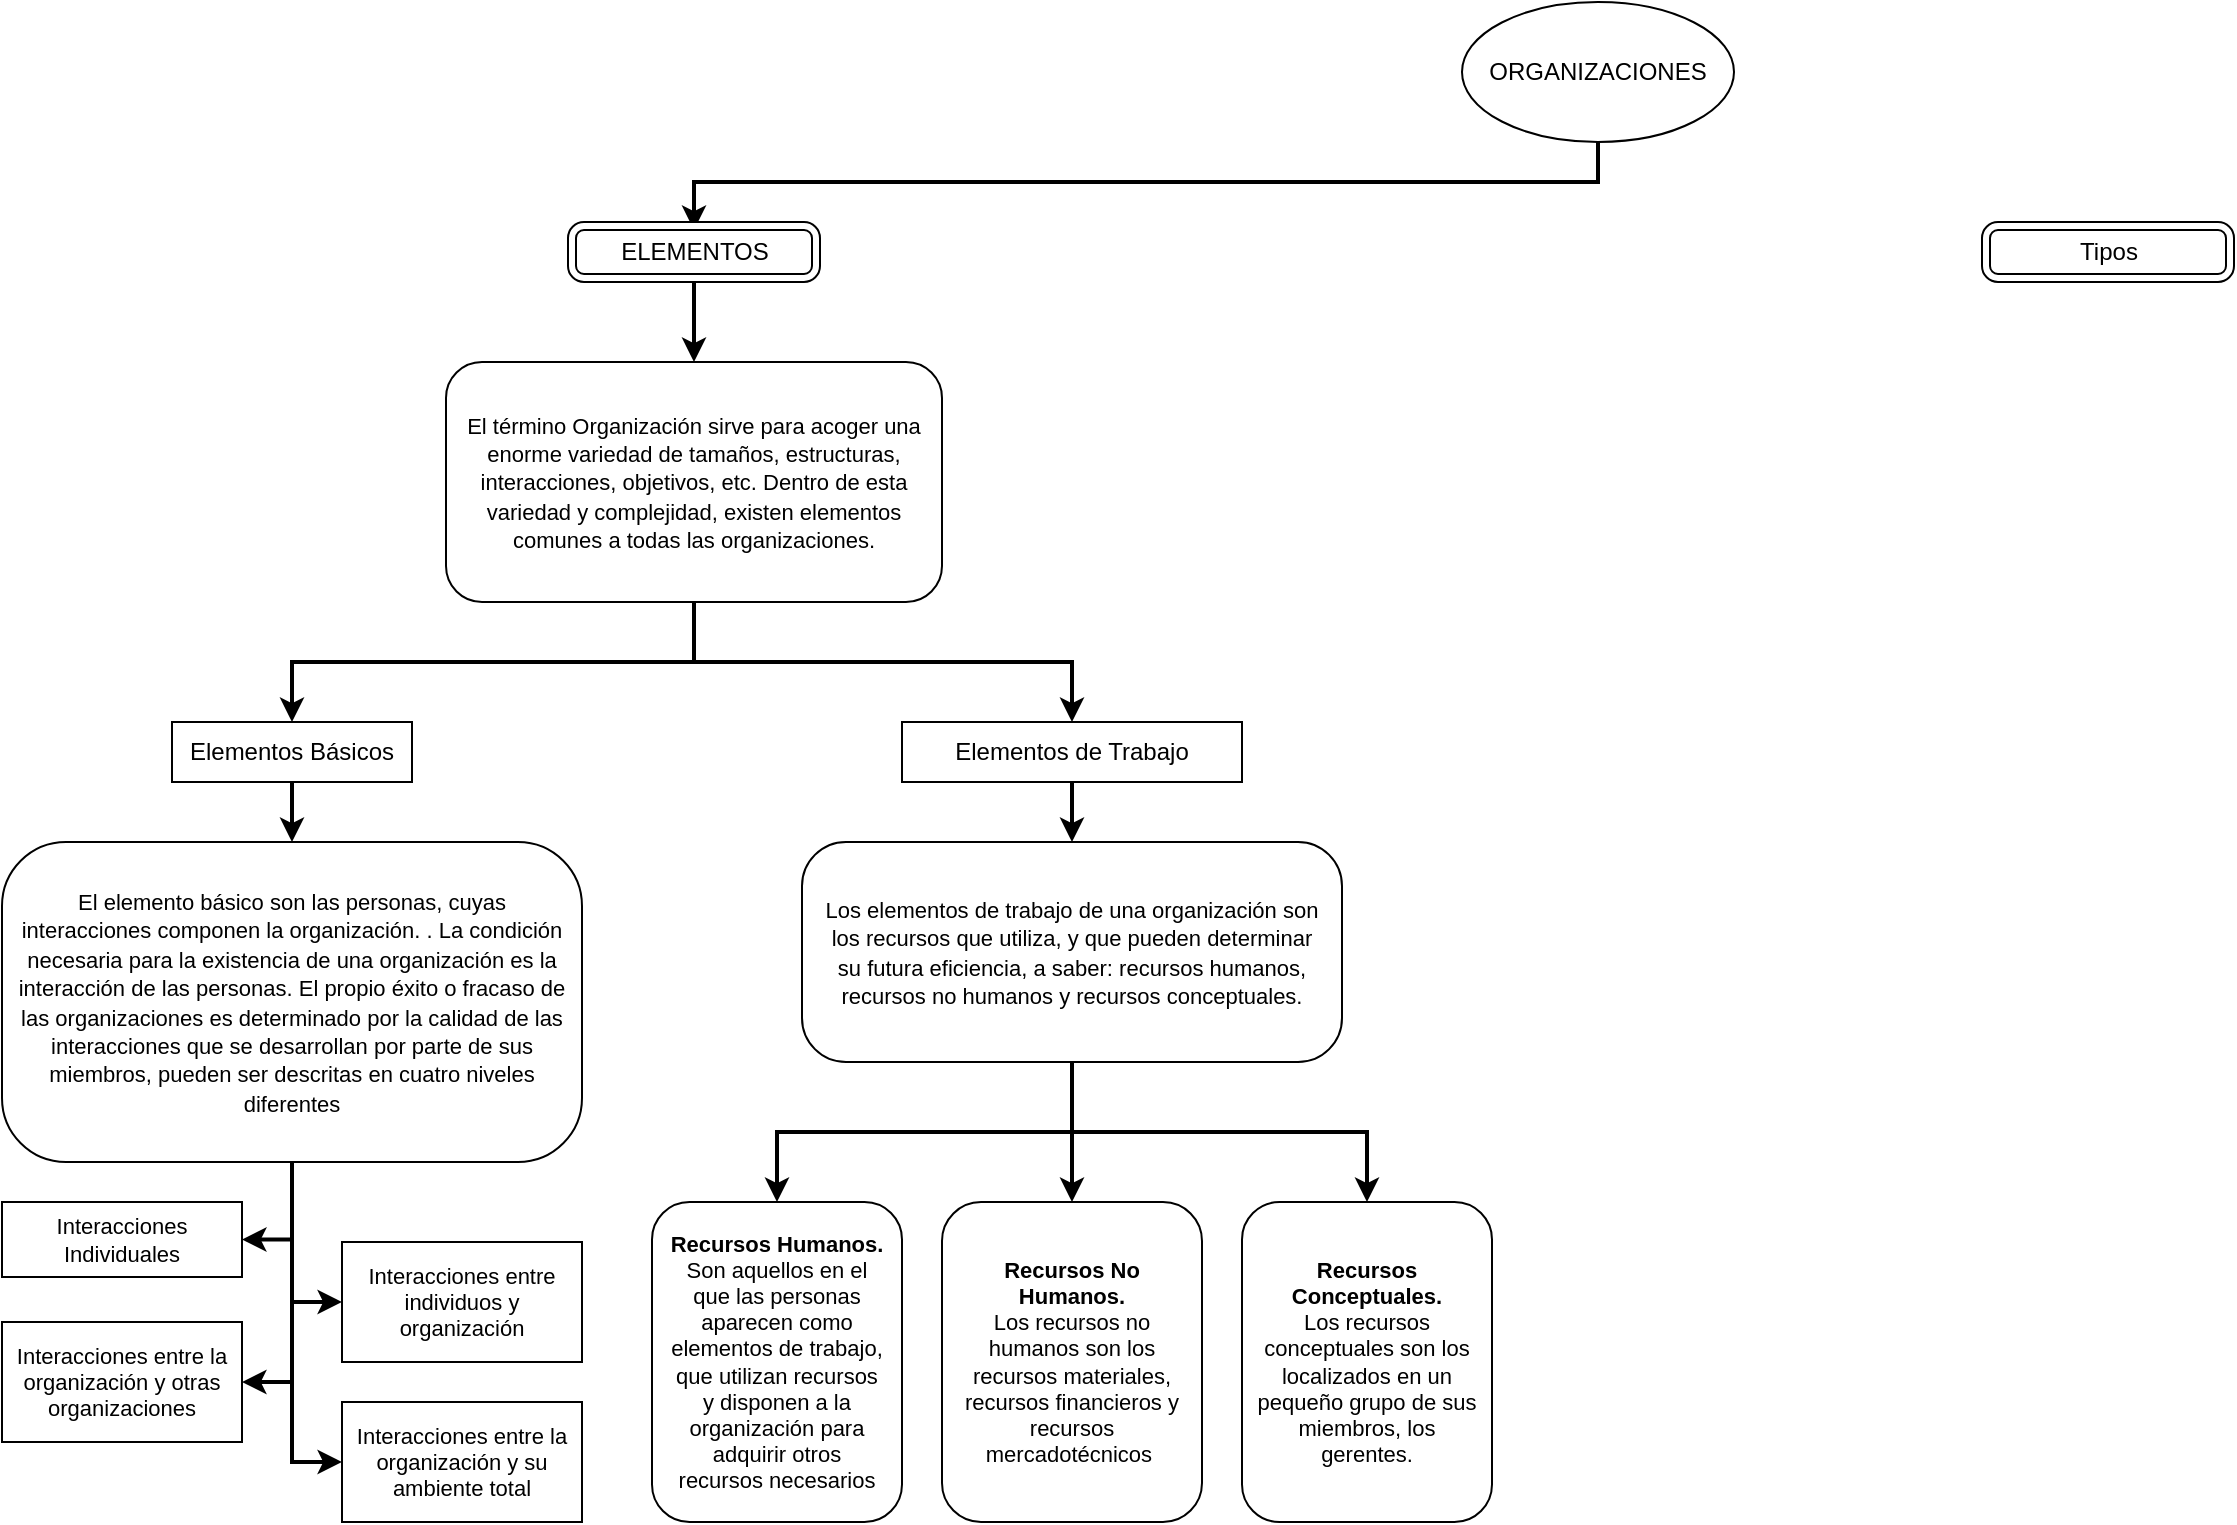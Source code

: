<mxfile version="14.4.2" type="github">
  <diagram id="tqolmqiKWyaH9s3rSNa4" name="Page-1">
    <mxGraphModel dx="1654" dy="493" grid="1" gridSize="10" guides="1" tooltips="1" connect="1" arrows="1" fold="1" page="1" pageScale="1" pageWidth="827" pageHeight="1169" math="0" shadow="0">
      <root>
        <mxCell id="0" />
        <mxCell id="1" parent="0" />
        <mxCell id="cvu4gQ9L3PPuHIfuNEkG-11" style="edgeStyle=orthogonalEdgeStyle;rounded=0;orthogonalLoop=1;jettySize=auto;html=1;exitX=0.5;exitY=1;exitDx=0;exitDy=0;entryX=0.5;entryY=0;entryDx=0;entryDy=4;entryPerimeter=0;strokeWidth=2;" edge="1" parent="1" source="cvu4gQ9L3PPuHIfuNEkG-2" target="cvu4gQ9L3PPuHIfuNEkG-7">
          <mxGeometry relative="1" as="geometry" />
        </mxCell>
        <mxCell id="cvu4gQ9L3PPuHIfuNEkG-2" value="ORGANIZACIONES" style="ellipse;whiteSpace=wrap;html=1;" vertex="1" parent="1">
          <mxGeometry x="-70" y="30" width="136" height="70" as="geometry" />
        </mxCell>
        <mxCell id="cvu4gQ9L3PPuHIfuNEkG-14" style="edgeStyle=orthogonalEdgeStyle;rounded=0;orthogonalLoop=1;jettySize=auto;html=1;exitX=0.5;exitY=1;exitDx=0;exitDy=0;strokeWidth=2;" edge="1" parent="1" source="cvu4gQ9L3PPuHIfuNEkG-3" target="cvu4gQ9L3PPuHIfuNEkG-13">
          <mxGeometry relative="1" as="geometry" />
        </mxCell>
        <mxCell id="cvu4gQ9L3PPuHIfuNEkG-37" style="edgeStyle=orthogonalEdgeStyle;rounded=0;orthogonalLoop=1;jettySize=auto;html=1;exitX=0.5;exitY=1;exitDx=0;exitDy=0;entryX=0.5;entryY=0;entryDx=0;entryDy=0;strokeWidth=2;fontSize=11;" edge="1" parent="1" source="cvu4gQ9L3PPuHIfuNEkG-3" target="cvu4gQ9L3PPuHIfuNEkG-15">
          <mxGeometry relative="1" as="geometry" />
        </mxCell>
        <mxCell id="cvu4gQ9L3PPuHIfuNEkG-3" value="&lt;font style=&quot;font-size: 11px&quot;&gt;El término Organización sirve para acoger una enorme variedad de tamaños, estructuras, interacciones, objetivos, etc. Dentro de esta variedad y complejidad, existen elementos comunes a todas las organizaciones.&lt;/font&gt;" style="rounded=1;whiteSpace=wrap;html=1;" vertex="1" parent="1">
          <mxGeometry x="-578" y="210" width="248" height="120" as="geometry" />
        </mxCell>
        <mxCell id="cvu4gQ9L3PPuHIfuNEkG-12" style="edgeStyle=orthogonalEdgeStyle;rounded=0;orthogonalLoop=1;jettySize=auto;html=1;exitX=0.5;exitY=1;exitDx=0;exitDy=0;exitPerimeter=0;entryX=0.5;entryY=0;entryDx=0;entryDy=0;strokeWidth=2;" edge="1" parent="1" source="cvu4gQ9L3PPuHIfuNEkG-7" target="cvu4gQ9L3PPuHIfuNEkG-3">
          <mxGeometry relative="1" as="geometry" />
        </mxCell>
        <mxCell id="cvu4gQ9L3PPuHIfuNEkG-7" value="ELEMENTOS" style="verticalLabelPosition=middle;verticalAlign=middle;html=1;shape=mxgraph.basic.rounded_frame;dx=4;align=center;labelPosition=center;" vertex="1" parent="1">
          <mxGeometry x="-517" y="140" width="126" height="30" as="geometry" />
        </mxCell>
        <mxCell id="cvu4gQ9L3PPuHIfuNEkG-18" style="edgeStyle=orthogonalEdgeStyle;rounded=0;orthogonalLoop=1;jettySize=auto;html=1;exitX=0.5;exitY=1;exitDx=0;exitDy=0;entryX=0.5;entryY=0;entryDx=0;entryDy=0;strokeWidth=2;" edge="1" parent="1" source="cvu4gQ9L3PPuHIfuNEkG-13" target="cvu4gQ9L3PPuHIfuNEkG-17">
          <mxGeometry relative="1" as="geometry" />
        </mxCell>
        <mxCell id="cvu4gQ9L3PPuHIfuNEkG-13" value="Elementos Básicos" style="rounded=0;whiteSpace=wrap;html=1;" vertex="1" parent="1">
          <mxGeometry x="-715" y="390" width="120" height="30" as="geometry" />
        </mxCell>
        <mxCell id="cvu4gQ9L3PPuHIfuNEkG-20" style="edgeStyle=orthogonalEdgeStyle;rounded=0;orthogonalLoop=1;jettySize=auto;html=1;exitX=0.5;exitY=1;exitDx=0;exitDy=0;entryX=0.5;entryY=0;entryDx=0;entryDy=0;strokeWidth=2;" edge="1" parent="1" source="cvu4gQ9L3PPuHIfuNEkG-15" target="cvu4gQ9L3PPuHIfuNEkG-19">
          <mxGeometry relative="1" as="geometry" />
        </mxCell>
        <mxCell id="cvu4gQ9L3PPuHIfuNEkG-15" value="Elementos de Trabajo" style="rounded=0;whiteSpace=wrap;html=1;" vertex="1" parent="1">
          <mxGeometry x="-350" y="390" width="170" height="30" as="geometry" />
        </mxCell>
        <mxCell id="cvu4gQ9L3PPuHIfuNEkG-31" style="edgeStyle=orthogonalEdgeStyle;rounded=0;orthogonalLoop=1;jettySize=auto;html=1;exitX=0.5;exitY=1;exitDx=0;exitDy=0;entryX=1;entryY=0.5;entryDx=0;entryDy=0;strokeWidth=2;fontSize=11;" edge="1" parent="1" source="cvu4gQ9L3PPuHIfuNEkG-17" target="cvu4gQ9L3PPuHIfuNEkG-27">
          <mxGeometry relative="1" as="geometry" />
        </mxCell>
        <mxCell id="cvu4gQ9L3PPuHIfuNEkG-33" style="edgeStyle=orthogonalEdgeStyle;rounded=0;orthogonalLoop=1;jettySize=auto;html=1;exitX=0.5;exitY=1;exitDx=0;exitDy=0;entryX=1;entryY=0.5;entryDx=0;entryDy=0;strokeWidth=2;fontSize=11;" edge="1" parent="1" source="cvu4gQ9L3PPuHIfuNEkG-17" target="cvu4gQ9L3PPuHIfuNEkG-29">
          <mxGeometry relative="1" as="geometry" />
        </mxCell>
        <mxCell id="cvu4gQ9L3PPuHIfuNEkG-35" style="edgeStyle=orthogonalEdgeStyle;rounded=0;orthogonalLoop=1;jettySize=auto;html=1;exitX=0.5;exitY=1;exitDx=0;exitDy=0;entryX=0;entryY=0.5;entryDx=0;entryDy=0;strokeWidth=2;fontSize=11;" edge="1" parent="1" source="cvu4gQ9L3PPuHIfuNEkG-17" target="cvu4gQ9L3PPuHIfuNEkG-28">
          <mxGeometry relative="1" as="geometry" />
        </mxCell>
        <mxCell id="cvu4gQ9L3PPuHIfuNEkG-36" style="edgeStyle=orthogonalEdgeStyle;rounded=0;orthogonalLoop=1;jettySize=auto;html=1;exitX=0.5;exitY=1;exitDx=0;exitDy=0;entryX=0;entryY=0.5;entryDx=0;entryDy=0;strokeWidth=2;fontSize=11;" edge="1" parent="1" source="cvu4gQ9L3PPuHIfuNEkG-17" target="cvu4gQ9L3PPuHIfuNEkG-30">
          <mxGeometry relative="1" as="geometry" />
        </mxCell>
        <mxCell id="cvu4gQ9L3PPuHIfuNEkG-17" value="&lt;font style=&quot;font-size: 11px&quot;&gt;El elemento básico son las personas, cuyas interacciones componen la organización. . La condición necesaria para la existencia de una organización es la interacción de las personas. El propio éxito o fracaso de las organizaciones es determinado por la calidad de las interacciones que se desarrollan por parte de sus miembros, pueden ser descritas en cuatro niveles diferentes&lt;/font&gt;" style="rounded=1;whiteSpace=wrap;html=1;spacing=3;arcSize=20;spacingLeft=6;spacingRight=6;" vertex="1" parent="1">
          <mxGeometry x="-800" y="450" width="290" height="160" as="geometry" />
        </mxCell>
        <mxCell id="cvu4gQ9L3PPuHIfuNEkG-24" style="edgeStyle=orthogonalEdgeStyle;rounded=0;orthogonalLoop=1;jettySize=auto;html=1;exitX=0.5;exitY=1;exitDx=0;exitDy=0;entryX=0.5;entryY=0;entryDx=0;entryDy=0;strokeWidth=2;fontSize=11;" edge="1" parent="1" source="cvu4gQ9L3PPuHIfuNEkG-19" target="cvu4gQ9L3PPuHIfuNEkG-22">
          <mxGeometry relative="1" as="geometry" />
        </mxCell>
        <mxCell id="cvu4gQ9L3PPuHIfuNEkG-25" style="edgeStyle=orthogonalEdgeStyle;rounded=0;orthogonalLoop=1;jettySize=auto;html=1;exitX=0.5;exitY=1;exitDx=0;exitDy=0;strokeWidth=2;fontSize=11;" edge="1" parent="1" source="cvu4gQ9L3PPuHIfuNEkG-19" target="cvu4gQ9L3PPuHIfuNEkG-23">
          <mxGeometry relative="1" as="geometry" />
        </mxCell>
        <mxCell id="cvu4gQ9L3PPuHIfuNEkG-26" style="edgeStyle=orthogonalEdgeStyle;rounded=0;orthogonalLoop=1;jettySize=auto;html=1;exitX=0.5;exitY=1;exitDx=0;exitDy=0;strokeWidth=2;fontSize=11;" edge="1" parent="1" source="cvu4gQ9L3PPuHIfuNEkG-19" target="cvu4gQ9L3PPuHIfuNEkG-21">
          <mxGeometry relative="1" as="geometry" />
        </mxCell>
        <mxCell id="cvu4gQ9L3PPuHIfuNEkG-19" value="&lt;span style=&quot;font-size: 11px&quot;&gt;Los elementos de trabajo de una organización son los recursos que utiliza, y que pueden determinar su futura eficiencia, a saber: recursos humanos, recursos no humanos y recursos conceptuales.&lt;/span&gt;" style="rounded=1;whiteSpace=wrap;html=1;spacing=3;arcSize=20;spacingLeft=6;spacingRight=6;" vertex="1" parent="1">
          <mxGeometry x="-400" y="450" width="270" height="110" as="geometry" />
        </mxCell>
        <mxCell id="cvu4gQ9L3PPuHIfuNEkG-21" value="&lt;b style=&quot;font-size: 11px;&quot;&gt;Recursos Humanos.&lt;/b&gt;&lt;br style=&quot;font-size: 11px;&quot;&gt;Son aquellos en el que las personas aparecen como elementos de trabajo, que utilizan recursos y disponen a la organización para adquirir otros recursos necesarios" style="rounded=1;whiteSpace=wrap;html=1;fontSize=11;spacing=10;" vertex="1" parent="1">
          <mxGeometry x="-475" y="630" width="125" height="160" as="geometry" />
        </mxCell>
        <mxCell id="cvu4gQ9L3PPuHIfuNEkG-22" value="&lt;b&gt;Recursos No Humanos.&lt;/b&gt;&lt;br&gt;Los recursos no humanos son los recursos materiales, recursos financieros y recursos mercadotécnicos&amp;nbsp;" style="rounded=1;whiteSpace=wrap;html=1;fontSize=11;spacing=6;" vertex="1" parent="1">
          <mxGeometry x="-330" y="630" width="130" height="160" as="geometry" />
        </mxCell>
        <mxCell id="cvu4gQ9L3PPuHIfuNEkG-23" value="&lt;b&gt;Recursos Conceptuales.&lt;/b&gt;&lt;br&gt;Los recursos conceptuales son los localizados en un pequeño grupo de sus miembros, los gerentes." style="rounded=1;whiteSpace=wrap;html=1;fontSize=11;spacing=6;" vertex="1" parent="1">
          <mxGeometry x="-180" y="630" width="125" height="160" as="geometry" />
        </mxCell>
        <mxCell id="cvu4gQ9L3PPuHIfuNEkG-27" value="Interacciones Individuales" style="rounded=0;whiteSpace=wrap;html=1;fontSize=11;" vertex="1" parent="1">
          <mxGeometry x="-800" y="630" width="120" height="37.5" as="geometry" />
        </mxCell>
        <mxCell id="cvu4gQ9L3PPuHIfuNEkG-28" value="Interacciones entre individuos y organización" style="rounded=0;whiteSpace=wrap;html=1;fontSize=11;" vertex="1" parent="1">
          <mxGeometry x="-630" y="650" width="120" height="60" as="geometry" />
        </mxCell>
        <mxCell id="cvu4gQ9L3PPuHIfuNEkG-29" value="Interacciones entre la organización y otras organizaciones" style="rounded=0;whiteSpace=wrap;html=1;fontSize=11;" vertex="1" parent="1">
          <mxGeometry x="-800" y="690" width="120" height="60" as="geometry" />
        </mxCell>
        <mxCell id="cvu4gQ9L3PPuHIfuNEkG-30" value="Interacciones entre la organización y su ambiente total" style="rounded=0;whiteSpace=wrap;html=1;fontSize=11;" vertex="1" parent="1">
          <mxGeometry x="-630" y="730" width="120" height="60" as="geometry" />
        </mxCell>
        <mxCell id="cvu4gQ9L3PPuHIfuNEkG-38" value="Tipos" style="verticalLabelPosition=middle;verticalAlign=middle;html=1;shape=mxgraph.basic.rounded_frame;dx=4;align=center;labelPosition=center;" vertex="1" parent="1">
          <mxGeometry x="190" y="140" width="126" height="30" as="geometry" />
        </mxCell>
      </root>
    </mxGraphModel>
  </diagram>
</mxfile>
